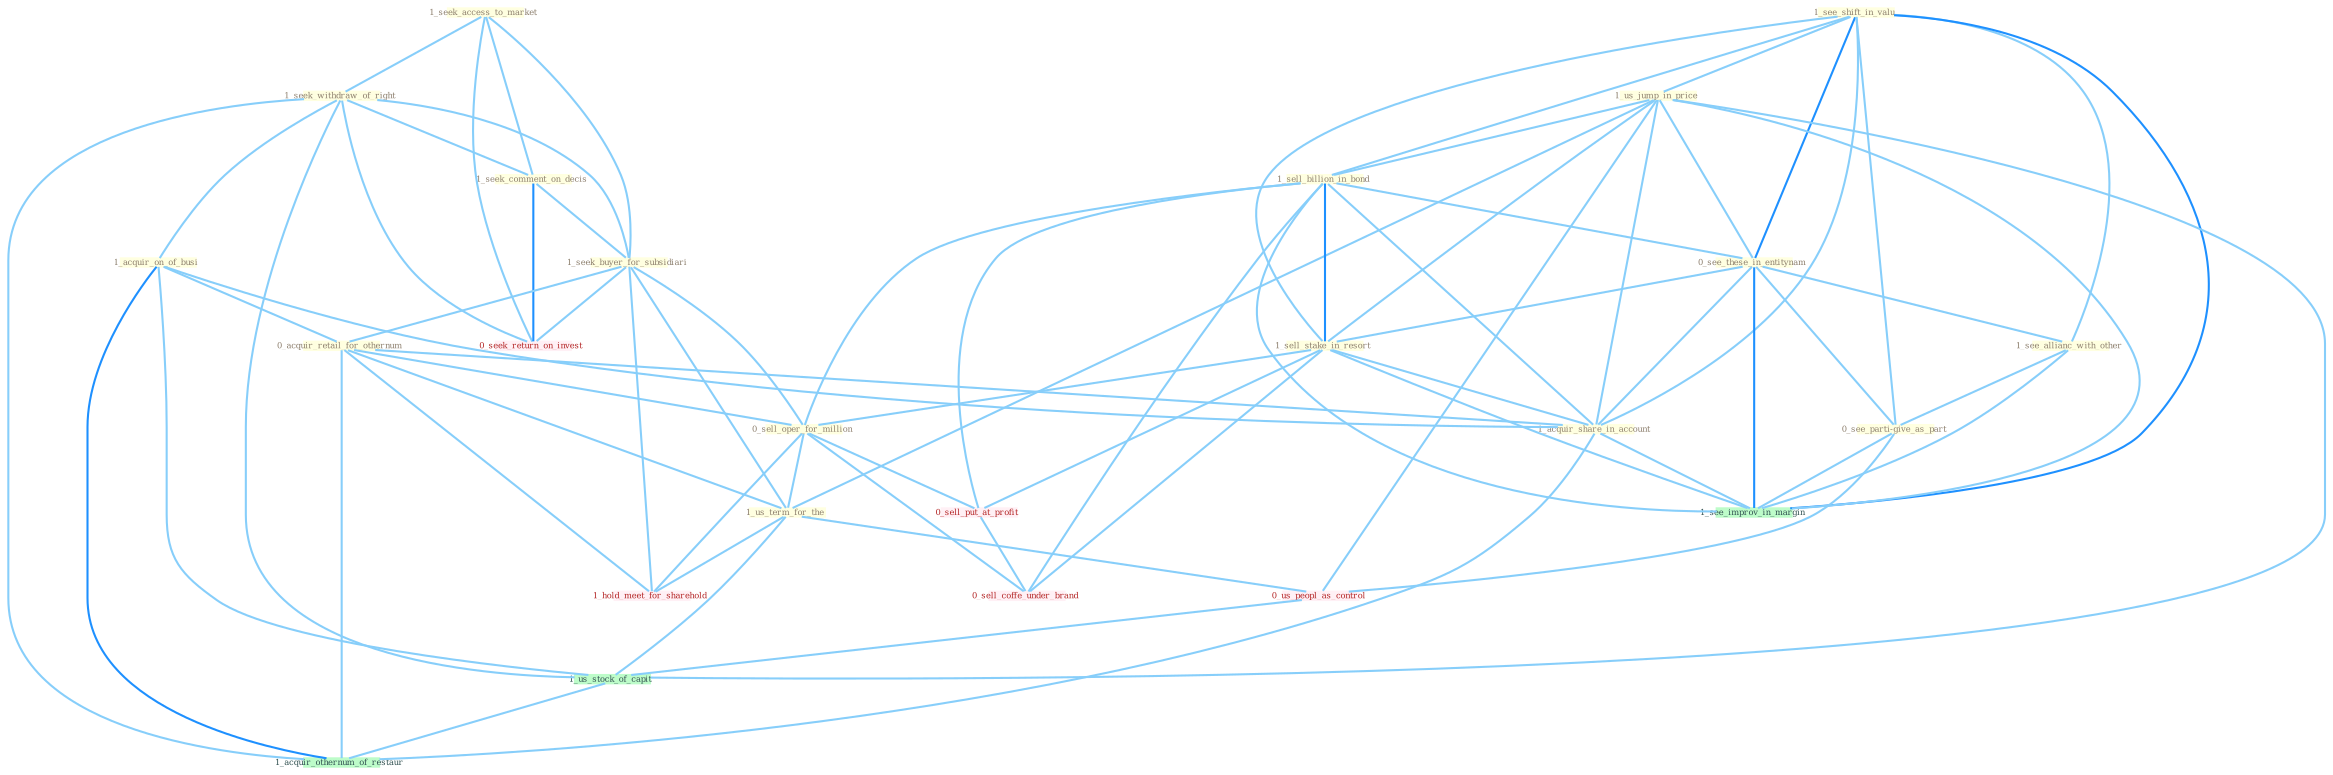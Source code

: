 Graph G{ 
    node
    [shape=polygon,style=filled,width=.5,height=.06,color="#BDFCC9",fixedsize=true,fontsize=4,
    fontcolor="#2f4f4f"];
    {node
    [color="#ffffe0", fontcolor="#8b7d6b"] "1_seek_access_to_market " "1_seek_withdraw_of_right " "1_see_shift_in_valu " "1_acquir_on_of_busi " "1_seek_comment_on_decis " "1_us_jump_in_price " "1_sell_billion_in_bond " "0_see_these_in_entitynam " "1_seek_buyer_for_subsidiari " "1_see_allianc_with_other " "0_see_parti-give_as_part " "0_acquir_retail_for_othernum " "1_sell_stake_in_resort " "0_sell_oper_for_million " "1_acquir_share_in_account " "1_us_term_for_the "}
{node [color="#fff0f5", fontcolor="#b22222"] "0_us_peopl_as_control " "0_sell_put_at_profit " "0_seek_return_on_invest " "0_sell_coffe_under_brand " "1_hold_meet_for_sharehold "}
edge [color="#B0E2FF"];

	"1_seek_access_to_market " -- "1_seek_withdraw_of_right " [w="1", color="#87cefa" ];
	"1_seek_access_to_market " -- "1_seek_comment_on_decis " [w="1", color="#87cefa" ];
	"1_seek_access_to_market " -- "1_seek_buyer_for_subsidiari " [w="1", color="#87cefa" ];
	"1_seek_access_to_market " -- "0_seek_return_on_invest " [w="1", color="#87cefa" ];
	"1_seek_withdraw_of_right " -- "1_acquir_on_of_busi " [w="1", color="#87cefa" ];
	"1_seek_withdraw_of_right " -- "1_seek_comment_on_decis " [w="1", color="#87cefa" ];
	"1_seek_withdraw_of_right " -- "1_seek_buyer_for_subsidiari " [w="1", color="#87cefa" ];
	"1_seek_withdraw_of_right " -- "0_seek_return_on_invest " [w="1", color="#87cefa" ];
	"1_seek_withdraw_of_right " -- "1_us_stock_of_capit " [w="1", color="#87cefa" ];
	"1_seek_withdraw_of_right " -- "1_acquir_othernum_of_restaur " [w="1", color="#87cefa" ];
	"1_see_shift_in_valu " -- "1_us_jump_in_price " [w="1", color="#87cefa" ];
	"1_see_shift_in_valu " -- "1_sell_billion_in_bond " [w="1", color="#87cefa" ];
	"1_see_shift_in_valu " -- "0_see_these_in_entitynam " [w="2", color="#1e90ff" , len=0.8];
	"1_see_shift_in_valu " -- "1_see_allianc_with_other " [w="1", color="#87cefa" ];
	"1_see_shift_in_valu " -- "0_see_parti-give_as_part " [w="1", color="#87cefa" ];
	"1_see_shift_in_valu " -- "1_sell_stake_in_resort " [w="1", color="#87cefa" ];
	"1_see_shift_in_valu " -- "1_acquir_share_in_account " [w="1", color="#87cefa" ];
	"1_see_shift_in_valu " -- "1_see_improv_in_margin " [w="2", color="#1e90ff" , len=0.8];
	"1_acquir_on_of_busi " -- "0_acquir_retail_for_othernum " [w="1", color="#87cefa" ];
	"1_acquir_on_of_busi " -- "1_acquir_share_in_account " [w="1", color="#87cefa" ];
	"1_acquir_on_of_busi " -- "1_us_stock_of_capit " [w="1", color="#87cefa" ];
	"1_acquir_on_of_busi " -- "1_acquir_othernum_of_restaur " [w="2", color="#1e90ff" , len=0.8];
	"1_seek_comment_on_decis " -- "1_seek_buyer_for_subsidiari " [w="1", color="#87cefa" ];
	"1_seek_comment_on_decis " -- "0_seek_return_on_invest " [w="2", color="#1e90ff" , len=0.8];
	"1_us_jump_in_price " -- "1_sell_billion_in_bond " [w="1", color="#87cefa" ];
	"1_us_jump_in_price " -- "0_see_these_in_entitynam " [w="1", color="#87cefa" ];
	"1_us_jump_in_price " -- "1_sell_stake_in_resort " [w="1", color="#87cefa" ];
	"1_us_jump_in_price " -- "1_acquir_share_in_account " [w="1", color="#87cefa" ];
	"1_us_jump_in_price " -- "1_us_term_for_the " [w="1", color="#87cefa" ];
	"1_us_jump_in_price " -- "0_us_peopl_as_control " [w="1", color="#87cefa" ];
	"1_us_jump_in_price " -- "1_us_stock_of_capit " [w="1", color="#87cefa" ];
	"1_us_jump_in_price " -- "1_see_improv_in_margin " [w="1", color="#87cefa" ];
	"1_sell_billion_in_bond " -- "0_see_these_in_entitynam " [w="1", color="#87cefa" ];
	"1_sell_billion_in_bond " -- "1_sell_stake_in_resort " [w="2", color="#1e90ff" , len=0.8];
	"1_sell_billion_in_bond " -- "0_sell_oper_for_million " [w="1", color="#87cefa" ];
	"1_sell_billion_in_bond " -- "1_acquir_share_in_account " [w="1", color="#87cefa" ];
	"1_sell_billion_in_bond " -- "0_sell_put_at_profit " [w="1", color="#87cefa" ];
	"1_sell_billion_in_bond " -- "1_see_improv_in_margin " [w="1", color="#87cefa" ];
	"1_sell_billion_in_bond " -- "0_sell_coffe_under_brand " [w="1", color="#87cefa" ];
	"0_see_these_in_entitynam " -- "1_see_allianc_with_other " [w="1", color="#87cefa" ];
	"0_see_these_in_entitynam " -- "0_see_parti-give_as_part " [w="1", color="#87cefa" ];
	"0_see_these_in_entitynam " -- "1_sell_stake_in_resort " [w="1", color="#87cefa" ];
	"0_see_these_in_entitynam " -- "1_acquir_share_in_account " [w="1", color="#87cefa" ];
	"0_see_these_in_entitynam " -- "1_see_improv_in_margin " [w="2", color="#1e90ff" , len=0.8];
	"1_seek_buyer_for_subsidiari " -- "0_acquir_retail_for_othernum " [w="1", color="#87cefa" ];
	"1_seek_buyer_for_subsidiari " -- "0_sell_oper_for_million " [w="1", color="#87cefa" ];
	"1_seek_buyer_for_subsidiari " -- "1_us_term_for_the " [w="1", color="#87cefa" ];
	"1_seek_buyer_for_subsidiari " -- "0_seek_return_on_invest " [w="1", color="#87cefa" ];
	"1_seek_buyer_for_subsidiari " -- "1_hold_meet_for_sharehold " [w="1", color="#87cefa" ];
	"1_see_allianc_with_other " -- "0_see_parti-give_as_part " [w="1", color="#87cefa" ];
	"1_see_allianc_with_other " -- "1_see_improv_in_margin " [w="1", color="#87cefa" ];
	"0_see_parti-give_as_part " -- "0_us_peopl_as_control " [w="1", color="#87cefa" ];
	"0_see_parti-give_as_part " -- "1_see_improv_in_margin " [w="1", color="#87cefa" ];
	"0_acquir_retail_for_othernum " -- "0_sell_oper_for_million " [w="1", color="#87cefa" ];
	"0_acquir_retail_for_othernum " -- "1_acquir_share_in_account " [w="1", color="#87cefa" ];
	"0_acquir_retail_for_othernum " -- "1_us_term_for_the " [w="1", color="#87cefa" ];
	"0_acquir_retail_for_othernum " -- "1_hold_meet_for_sharehold " [w="1", color="#87cefa" ];
	"0_acquir_retail_for_othernum " -- "1_acquir_othernum_of_restaur " [w="1", color="#87cefa" ];
	"1_sell_stake_in_resort " -- "0_sell_oper_for_million " [w="1", color="#87cefa" ];
	"1_sell_stake_in_resort " -- "1_acquir_share_in_account " [w="1", color="#87cefa" ];
	"1_sell_stake_in_resort " -- "0_sell_put_at_profit " [w="1", color="#87cefa" ];
	"1_sell_stake_in_resort " -- "1_see_improv_in_margin " [w="1", color="#87cefa" ];
	"1_sell_stake_in_resort " -- "0_sell_coffe_under_brand " [w="1", color="#87cefa" ];
	"0_sell_oper_for_million " -- "1_us_term_for_the " [w="1", color="#87cefa" ];
	"0_sell_oper_for_million " -- "0_sell_put_at_profit " [w="1", color="#87cefa" ];
	"0_sell_oper_for_million " -- "0_sell_coffe_under_brand " [w="1", color="#87cefa" ];
	"0_sell_oper_for_million " -- "1_hold_meet_for_sharehold " [w="1", color="#87cefa" ];
	"1_acquir_share_in_account " -- "1_see_improv_in_margin " [w="1", color="#87cefa" ];
	"1_acquir_share_in_account " -- "1_acquir_othernum_of_restaur " [w="1", color="#87cefa" ];
	"1_us_term_for_the " -- "0_us_peopl_as_control " [w="1", color="#87cefa" ];
	"1_us_term_for_the " -- "1_us_stock_of_capit " [w="1", color="#87cefa" ];
	"1_us_term_for_the " -- "1_hold_meet_for_sharehold " [w="1", color="#87cefa" ];
	"0_us_peopl_as_control " -- "1_us_stock_of_capit " [w="1", color="#87cefa" ];
	"0_sell_put_at_profit " -- "0_sell_coffe_under_brand " [w="1", color="#87cefa" ];
	"1_us_stock_of_capit " -- "1_acquir_othernum_of_restaur " [w="1", color="#87cefa" ];
}